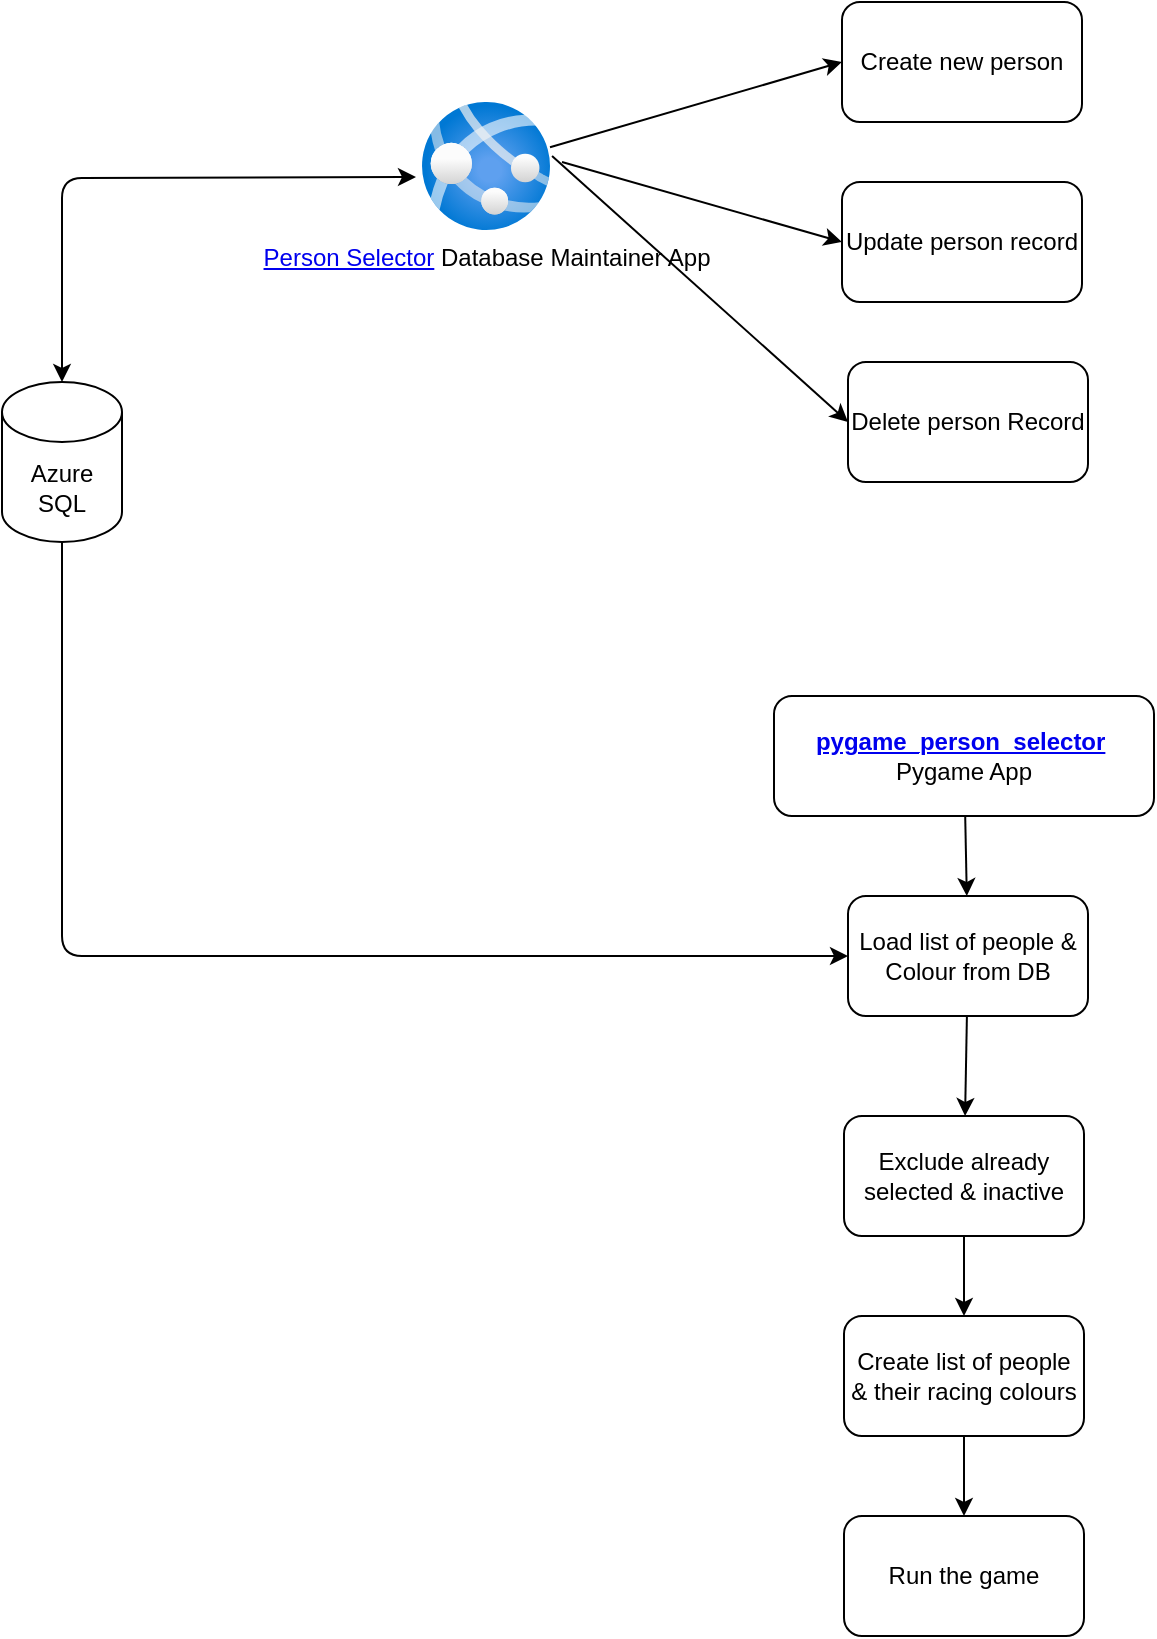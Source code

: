 <mxfile>
    <diagram id="yHRb57s25YldxBl1_Fq-" name="Page-1">
        <mxGraphModel dx="914" dy="542" grid="1" gridSize="10" guides="1" tooltips="1" connect="1" arrows="1" fold="1" page="1" pageScale="1" pageWidth="827" pageHeight="1169" math="0" shadow="0">
            <root>
                <mxCell id="0"/>
                <mxCell id="1" parent="0"/>
                <mxCell id="2" value="Azure SQL" style="shape=cylinder3;whiteSpace=wrap;html=1;boundedLbl=1;backgroundOutline=1;size=15;" vertex="1" parent="1">
                    <mxGeometry x="60" y="210" width="60" height="80" as="geometry"/>
                </mxCell>
                <mxCell id="3" value="&lt;a class=&quot;navbar-brand&quot; href=&quot;https://maintainpersonselectordb.azurewebsites.net/person_selector/&quot; style=&quot;box-sizing: border-box ; font-family: , , &amp;#34;segoe ui&amp;#34; , &amp;#34;roboto&amp;#34; , &amp;#34;helvetica neue&amp;#34; , &amp;#34;noto sans&amp;#34; , &amp;#34;liberation sans&amp;#34; , &amp;#34;arial&amp;#34; , sans-serif , &amp;#34;apple color emoji&amp;#34; , &amp;#34;segoe ui emoji&amp;#34; , &amp;#34;segoe ui symbol&amp;#34; , &amp;#34;noto color emoji&amp;#34;&quot;&gt;Person Selector&lt;/a&gt;&amp;nbsp;Database Maintainer App" style="aspect=fixed;html=1;points=[];align=center;image;fontSize=12;image=img/lib/azure2/app_services/App_Services.svg;" vertex="1" parent="1">
                    <mxGeometry x="270" y="70" width="64" height="64" as="geometry"/>
                </mxCell>
                <mxCell id="4" value="" style="endArrow=classic;startArrow=classic;html=1;exitX=0.5;exitY=0;exitDx=0;exitDy=0;exitPerimeter=0;entryX=-0.047;entryY=0.586;entryDx=0;entryDy=0;entryPerimeter=0;" edge="1" parent="1" source="2" target="3">
                    <mxGeometry width="50" height="50" relative="1" as="geometry">
                        <mxPoint x="180" y="310" as="sourcePoint"/>
                        <mxPoint x="230" y="260" as="targetPoint"/>
                        <Array as="points">
                            <mxPoint x="90" y="108"/>
                        </Array>
                    </mxGeometry>
                </mxCell>
                <mxCell id="9" value="" style="edgeStyle=none;html=1;fontSize=12;" edge="1" parent="1" source="5" target="7">
                    <mxGeometry relative="1" as="geometry"/>
                </mxCell>
                <mxCell id="5" value="&lt;a href=&quot;https://github.com/gilgamesh7/pygame_person_selector&quot; style=&quot;box-sizing: border-box ; background-color: transparent ; transition: all 80ms cubic-bezier(0.33 , 1 , 0.68 , 1) 0s , all 0s ease 0s , all 0s ease 0s , all 0s ease 0s ; font-weight: 600&quot;&gt;&lt;font style=&quot;font-size: 12px&quot;&gt;pygame_person_selector&lt;/font&gt;&lt;/a&gt;&amp;nbsp;&lt;br&gt;Pygame App" style="rounded=1;whiteSpace=wrap;html=1;" vertex="1" parent="1">
                    <mxGeometry x="446" y="367" width="190" height="60" as="geometry"/>
                </mxCell>
                <mxCell id="11" value="" style="edgeStyle=none;html=1;fontSize=12;" edge="1" parent="1" source="7" target="10">
                    <mxGeometry relative="1" as="geometry"/>
                </mxCell>
                <mxCell id="7" value="Load list of people &amp;amp; Colour from DB" style="rounded=1;whiteSpace=wrap;html=1;fontSize=12;" vertex="1" parent="1">
                    <mxGeometry x="483" y="467" width="120" height="60" as="geometry"/>
                </mxCell>
                <mxCell id="8" value="" style="endArrow=classic;html=1;fontSize=12;entryX=0;entryY=0.5;entryDx=0;entryDy=0;exitX=0.5;exitY=1;exitDx=0;exitDy=0;exitPerimeter=0;" edge="1" parent="1" source="2" target="7">
                    <mxGeometry width="50" height="50" relative="1" as="geometry">
                        <mxPoint x="440" y="330" as="sourcePoint"/>
                        <mxPoint x="490" y="280" as="targetPoint"/>
                        <Array as="points">
                            <mxPoint x="90" y="497"/>
                        </Array>
                    </mxGeometry>
                </mxCell>
                <mxCell id="13" value="" style="edgeStyle=none;html=1;fontSize=12;" edge="1" parent="1" source="10" target="12">
                    <mxGeometry relative="1" as="geometry"/>
                </mxCell>
                <mxCell id="10" value="Exclude already selected &amp;amp; inactive" style="rounded=1;whiteSpace=wrap;html=1;fontSize=12;" vertex="1" parent="1">
                    <mxGeometry x="481" y="577" width="120" height="60" as="geometry"/>
                </mxCell>
                <mxCell id="15" value="" style="edgeStyle=none;html=1;fontSize=12;" edge="1" parent="1" source="12" target="14">
                    <mxGeometry relative="1" as="geometry"/>
                </mxCell>
                <mxCell id="12" value="Create list of people &amp;amp; their racing colours" style="rounded=1;whiteSpace=wrap;html=1;fontSize=12;" vertex="1" parent="1">
                    <mxGeometry x="481" y="677" width="120" height="60" as="geometry"/>
                </mxCell>
                <mxCell id="14" value="Run the game" style="rounded=1;whiteSpace=wrap;html=1;fontSize=12;" vertex="1" parent="1">
                    <mxGeometry x="481" y="777" width="120" height="60" as="geometry"/>
                </mxCell>
                <mxCell id="16" value="Create new person" style="rounded=1;whiteSpace=wrap;html=1;fontSize=12;" vertex="1" parent="1">
                    <mxGeometry x="480" y="20" width="120" height="60" as="geometry"/>
                </mxCell>
                <mxCell id="17" value="Update person record" style="rounded=1;whiteSpace=wrap;html=1;fontSize=12;" vertex="1" parent="1">
                    <mxGeometry x="480" y="110" width="120" height="60" as="geometry"/>
                </mxCell>
                <mxCell id="18" value="Delete person Record" style="rounded=1;whiteSpace=wrap;html=1;fontSize=12;" vertex="1" parent="1">
                    <mxGeometry x="483" y="200" width="120" height="60" as="geometry"/>
                </mxCell>
                <mxCell id="19" value="" style="endArrow=classic;html=1;fontSize=12;entryX=0;entryY=0.5;entryDx=0;entryDy=0;" edge="1" parent="1" source="3" target="16">
                    <mxGeometry width="50" height="50" relative="1" as="geometry">
                        <mxPoint x="400" y="180" as="sourcePoint"/>
                        <mxPoint x="450" y="130" as="targetPoint"/>
                    </mxGeometry>
                </mxCell>
                <mxCell id="20" value="" style="endArrow=classic;html=1;fontSize=12;exitX=1.016;exitY=0.422;exitDx=0;exitDy=0;exitPerimeter=0;entryX=0;entryY=0.5;entryDx=0;entryDy=0;" edge="1" parent="1" source="3" target="18">
                    <mxGeometry width="50" height="50" relative="1" as="geometry">
                        <mxPoint x="400" y="180" as="sourcePoint"/>
                        <mxPoint x="450" y="130" as="targetPoint"/>
                    </mxGeometry>
                </mxCell>
                <mxCell id="21" value="" style="endArrow=classic;html=1;fontSize=12;entryX=0;entryY=0.5;entryDx=0;entryDy=0;" edge="1" parent="1" target="17">
                    <mxGeometry width="50" height="50" relative="1" as="geometry">
                        <mxPoint x="340" y="100" as="sourcePoint"/>
                        <mxPoint x="450" y="130" as="targetPoint"/>
                    </mxGeometry>
                </mxCell>
            </root>
        </mxGraphModel>
    </diagram>
</mxfile>